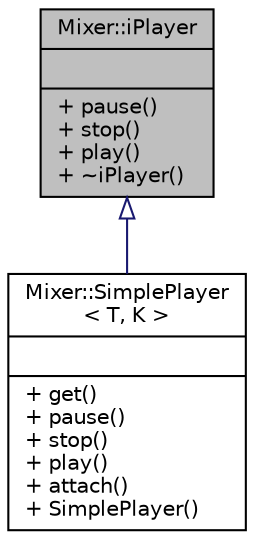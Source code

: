 digraph "Mixer::iPlayer"
{
 // INTERACTIVE_SVG=YES
  bgcolor="transparent";
  edge [fontname="Helvetica",fontsize="10",labelfontname="Helvetica",labelfontsize="10"];
  node [fontname="Helvetica",fontsize="10",shape=record];
  Node0 [label="{Mixer::iPlayer\n||+ pause()\l+ stop()\l+ play()\l+ ~iPlayer()\l}",height=0.2,width=0.4,color="black", fillcolor="grey75", style="filled", fontcolor="black"];
  Node0 -> Node1 [dir="back",color="midnightblue",fontsize="10",style="solid",arrowtail="onormal",fontname="Helvetica"];
  Node1 [label="{Mixer::SimplePlayer\l\< T, K \>\n||+ get()\l+ pause()\l+ stop()\l+ play()\l+ attach()\l+ SimplePlayer()\l}",height=0.2,width=0.4,color="black",URL="$classMixer_1_1SimplePlayer.html"];
}
